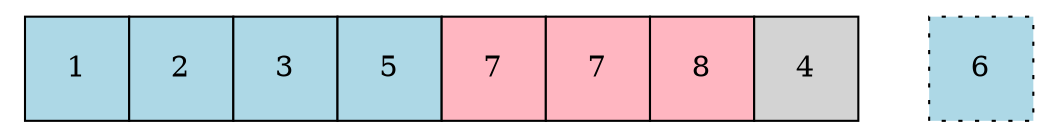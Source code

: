 digraph G
{
    node1
        [
        shape = none
            label = <<table border="0" cellspacing="0">
            <tr>
            <td port="port0" width="50" height="50" bgcolor="lightblue" border="1">1</td>
            <td port="port1" width="50" height="50" bgcolor="lightblue" border="1">2</td>
            <td port="port2" width="50" height="50" bgcolor="lightblue" border="1">3</td>
            <td port="port3" width="50" height="50" bgcolor="lightblue" border="1">5</td>
            <td port="port4" width="50" height="50" bgcolor="lightpink" border="1">7</td>
            <td port="port5" width="50" height="50" bgcolor="lightpink" border="1">7</td>
            <td port="port6" width="50" height="50" bgcolor="lightpink" border="1">8</td>
            <td port="port7" width="50" height="50" bgcolor="lightgray" border="1">4</td>
            </tr>
            </table>>
        ]
    node2
    [
        shape = none
        label = <<table border="0" cellspacing="0">
                    <tr><td port="data" style="dotted" width="50" height="50"
                    bgcolor="lightblue" border="1"> 6 </td></tr>
                </table>>
    ]
}
